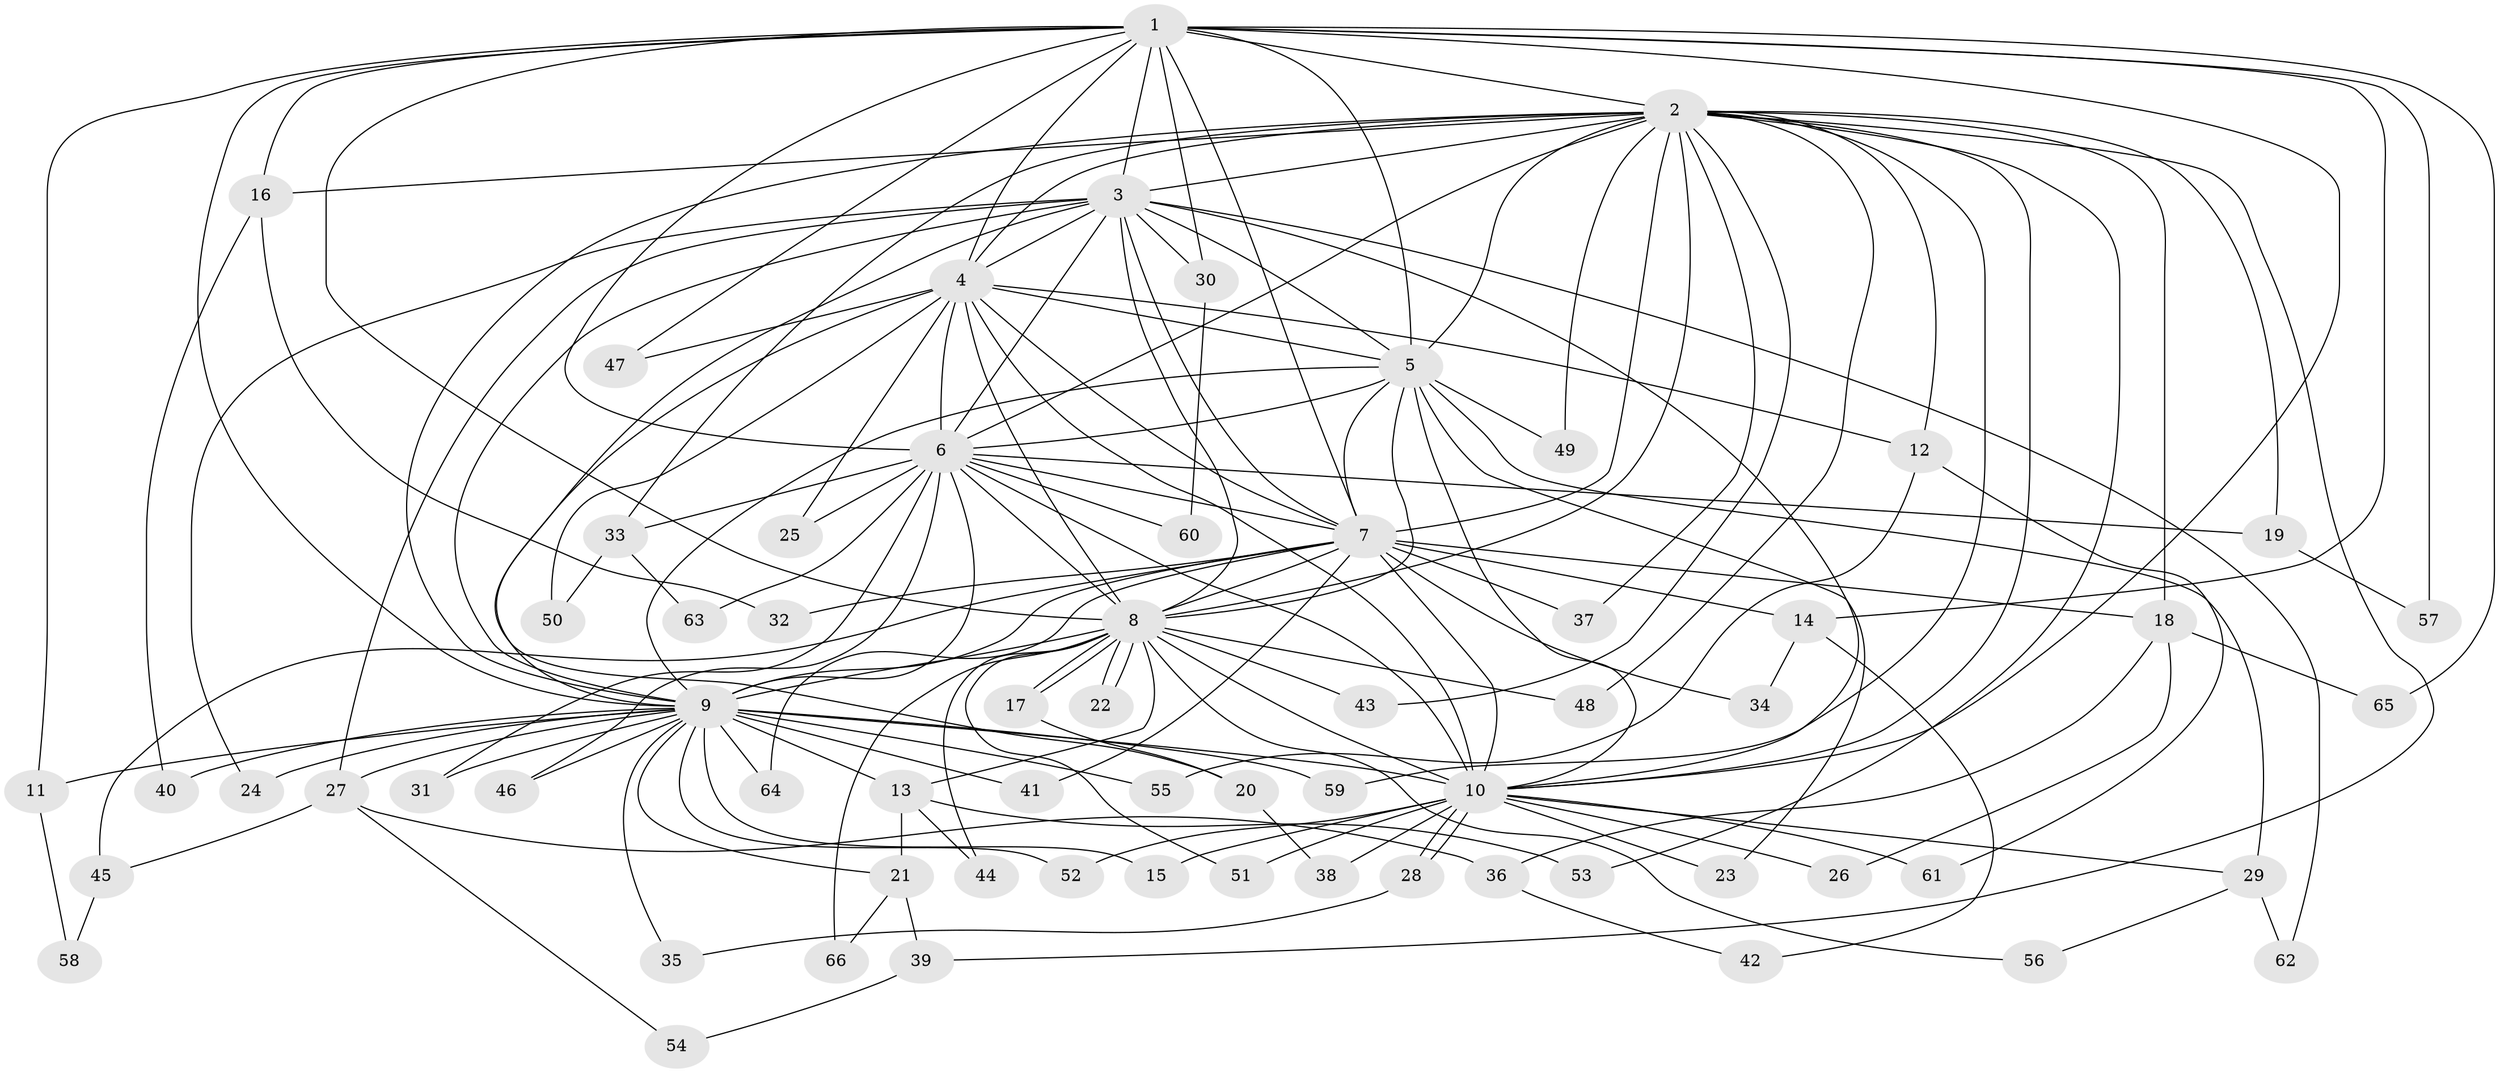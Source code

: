 // Generated by graph-tools (version 1.1) at 2025/25/03/09/25 03:25:44]
// undirected, 66 vertices, 157 edges
graph export_dot {
graph [start="1"]
  node [color=gray90,style=filled];
  1;
  2;
  3;
  4;
  5;
  6;
  7;
  8;
  9;
  10;
  11;
  12;
  13;
  14;
  15;
  16;
  17;
  18;
  19;
  20;
  21;
  22;
  23;
  24;
  25;
  26;
  27;
  28;
  29;
  30;
  31;
  32;
  33;
  34;
  35;
  36;
  37;
  38;
  39;
  40;
  41;
  42;
  43;
  44;
  45;
  46;
  47;
  48;
  49;
  50;
  51;
  52;
  53;
  54;
  55;
  56;
  57;
  58;
  59;
  60;
  61;
  62;
  63;
  64;
  65;
  66;
  1 -- 2;
  1 -- 3;
  1 -- 4;
  1 -- 5;
  1 -- 6;
  1 -- 7;
  1 -- 8;
  1 -- 9;
  1 -- 10;
  1 -- 11;
  1 -- 14;
  1 -- 16;
  1 -- 30;
  1 -- 47;
  1 -- 57;
  1 -- 65;
  2 -- 3;
  2 -- 4;
  2 -- 5;
  2 -- 6;
  2 -- 7;
  2 -- 8;
  2 -- 9;
  2 -- 10;
  2 -- 12;
  2 -- 16;
  2 -- 18;
  2 -- 19;
  2 -- 33;
  2 -- 37;
  2 -- 39;
  2 -- 43;
  2 -- 48;
  2 -- 49;
  2 -- 53;
  2 -- 59;
  3 -- 4;
  3 -- 5;
  3 -- 6;
  3 -- 7;
  3 -- 8;
  3 -- 9;
  3 -- 10;
  3 -- 20;
  3 -- 24;
  3 -- 27;
  3 -- 30;
  3 -- 62;
  4 -- 5;
  4 -- 6;
  4 -- 7;
  4 -- 8;
  4 -- 9;
  4 -- 10;
  4 -- 12;
  4 -- 25;
  4 -- 47;
  4 -- 50;
  5 -- 6;
  5 -- 7;
  5 -- 8;
  5 -- 9;
  5 -- 10;
  5 -- 23;
  5 -- 29;
  5 -- 49;
  6 -- 7;
  6 -- 8;
  6 -- 9;
  6 -- 10;
  6 -- 19;
  6 -- 25;
  6 -- 31;
  6 -- 33;
  6 -- 46;
  6 -- 60;
  6 -- 63;
  7 -- 8;
  7 -- 9;
  7 -- 10;
  7 -- 14;
  7 -- 18;
  7 -- 32;
  7 -- 34;
  7 -- 37;
  7 -- 41;
  7 -- 45;
  7 -- 64;
  8 -- 9;
  8 -- 10;
  8 -- 13;
  8 -- 17;
  8 -- 17;
  8 -- 22;
  8 -- 22;
  8 -- 43;
  8 -- 44;
  8 -- 48;
  8 -- 51;
  8 -- 56;
  8 -- 66;
  9 -- 10;
  9 -- 11;
  9 -- 13;
  9 -- 15;
  9 -- 21;
  9 -- 24;
  9 -- 27;
  9 -- 31;
  9 -- 35;
  9 -- 40;
  9 -- 41;
  9 -- 46;
  9 -- 52;
  9 -- 55;
  9 -- 59;
  9 -- 64;
  10 -- 15;
  10 -- 23;
  10 -- 26;
  10 -- 28;
  10 -- 28;
  10 -- 29;
  10 -- 38;
  10 -- 51;
  10 -- 52;
  10 -- 61;
  11 -- 58;
  12 -- 55;
  12 -- 61;
  13 -- 21;
  13 -- 44;
  13 -- 53;
  14 -- 34;
  14 -- 42;
  16 -- 32;
  16 -- 40;
  17 -- 20;
  18 -- 26;
  18 -- 36;
  18 -- 65;
  19 -- 57;
  20 -- 38;
  21 -- 39;
  21 -- 66;
  27 -- 36;
  27 -- 45;
  27 -- 54;
  28 -- 35;
  29 -- 56;
  29 -- 62;
  30 -- 60;
  33 -- 50;
  33 -- 63;
  36 -- 42;
  39 -- 54;
  45 -- 58;
}
